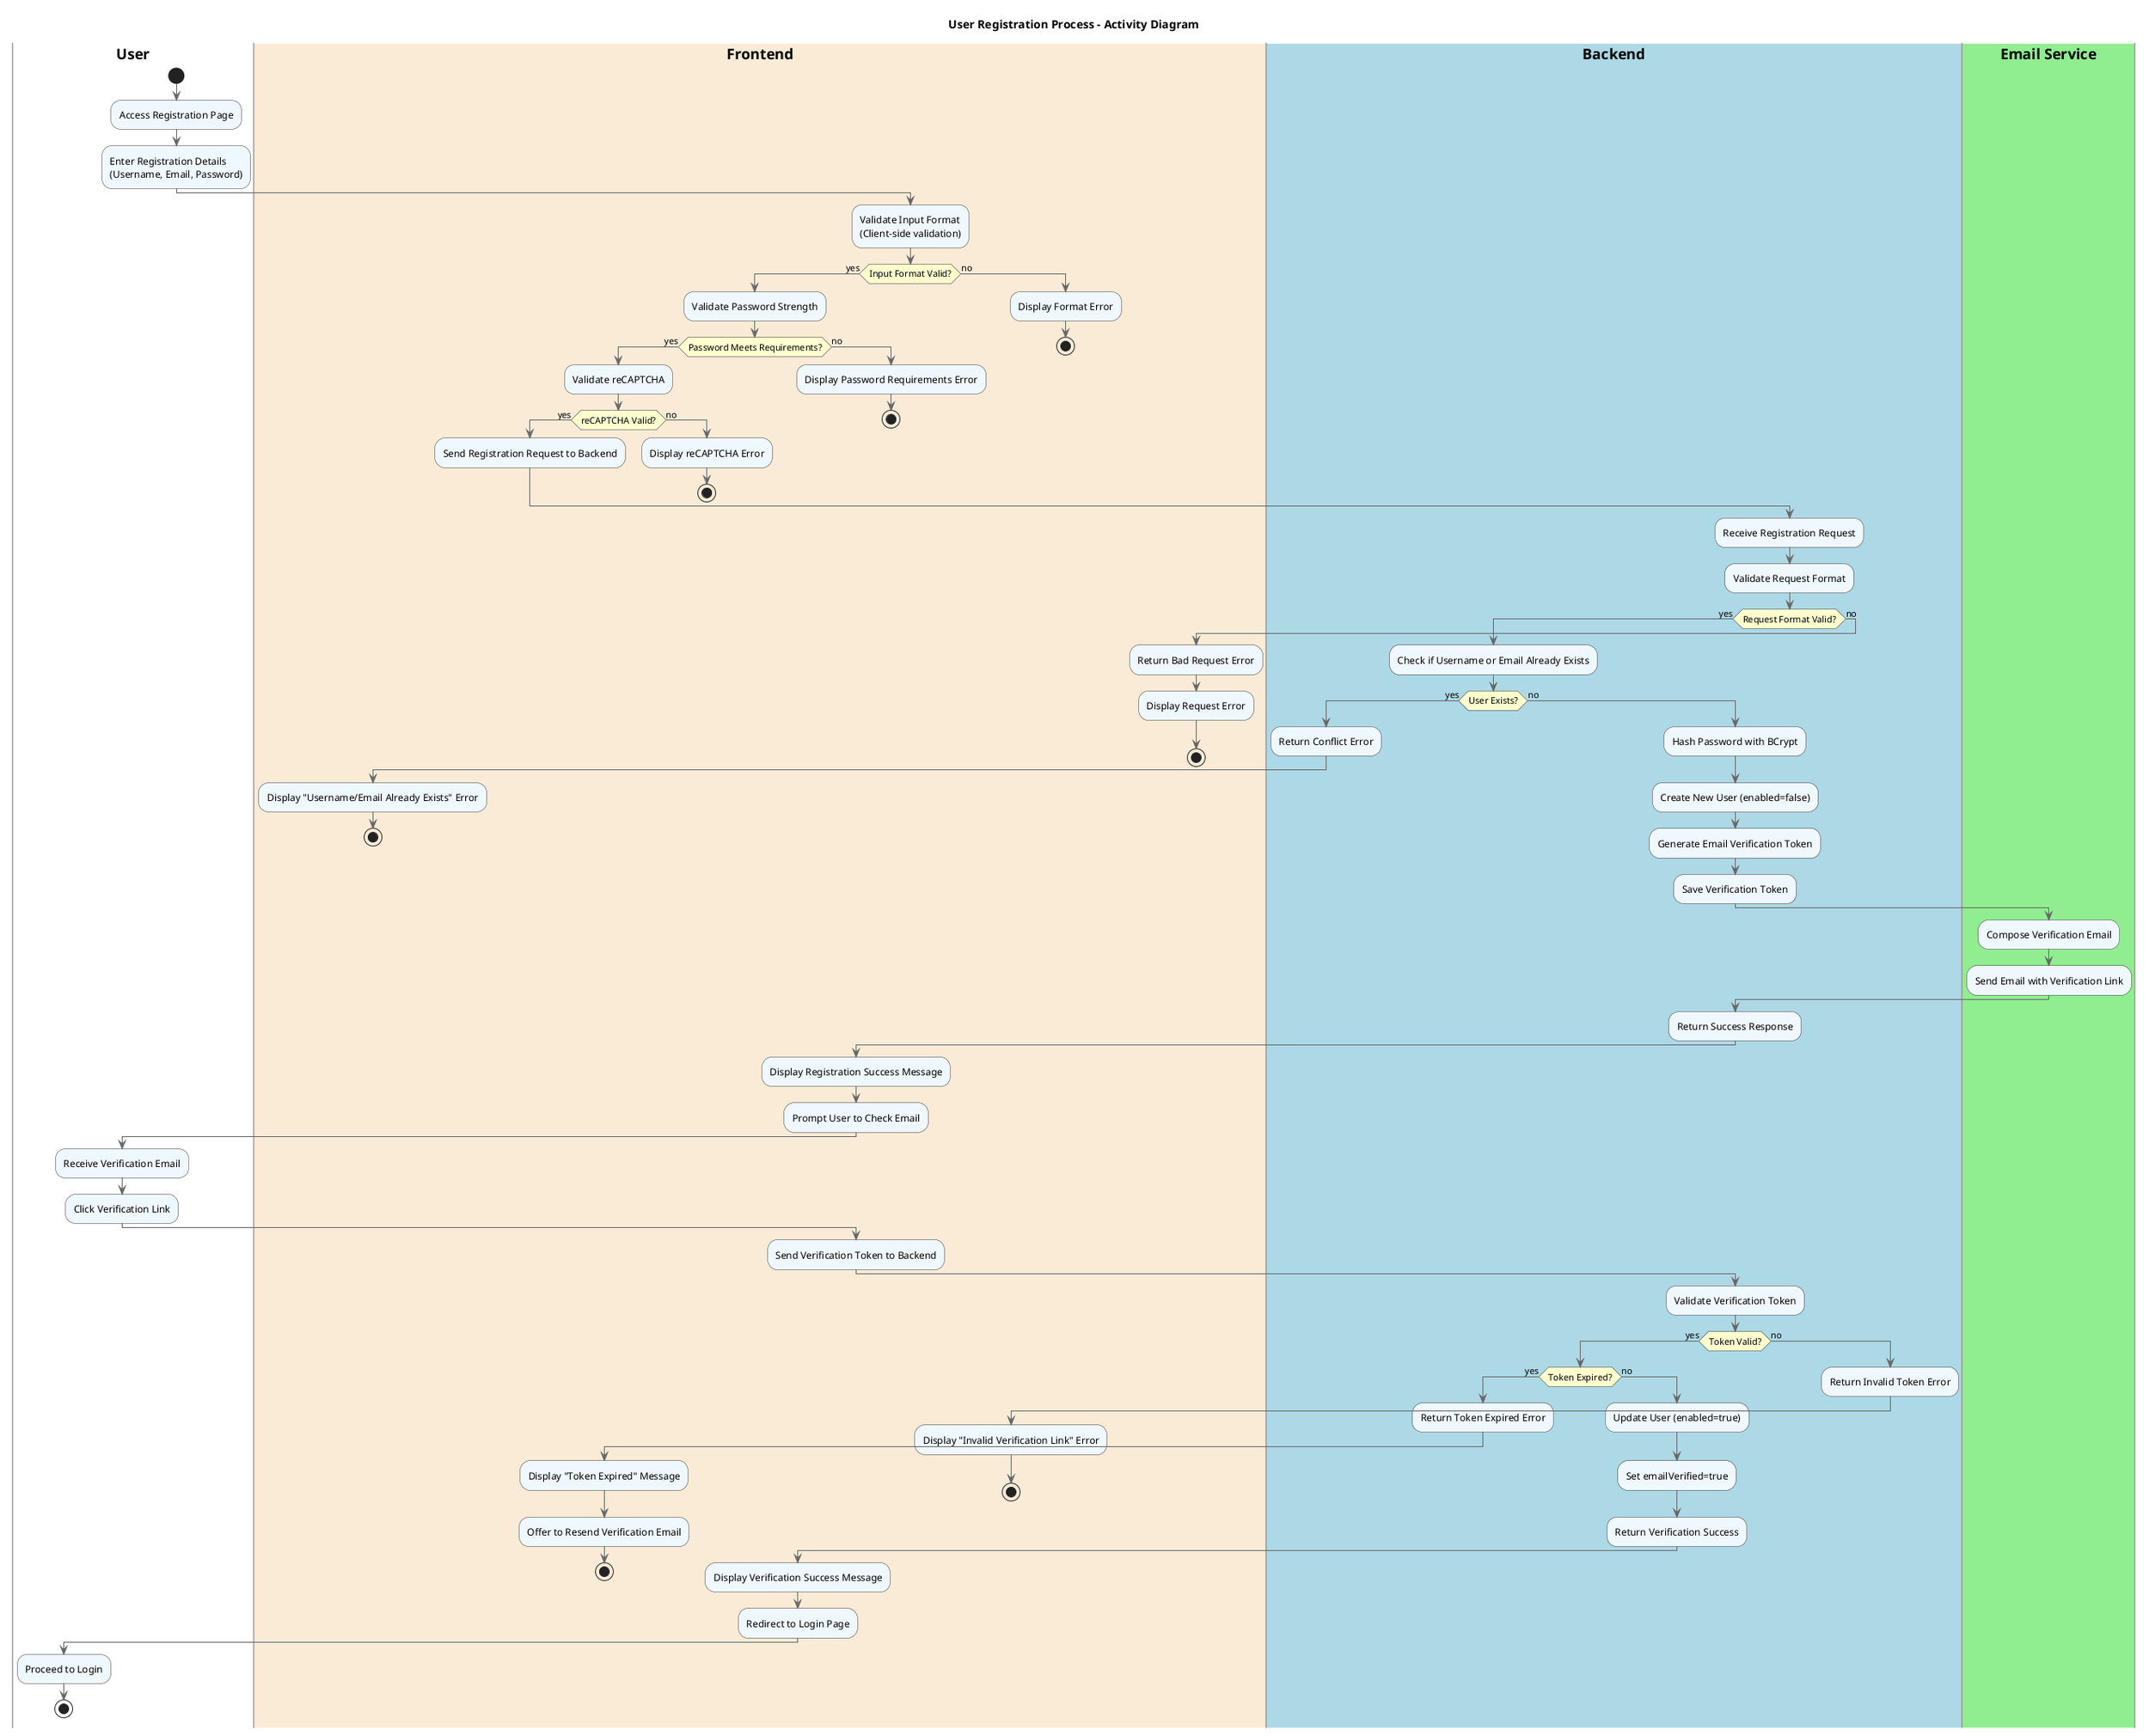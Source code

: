 @startuml UserRegistrationActivity

skinparam backgroundColor white
skinparam activityBorderColor #333333
skinparam activityBackgroundColor #F0F8FF
skinparam activityDiamondBorderColor #333333
skinparam activityDiamondBackgroundColor #FEFECE
skinparam arrowColor #666666
skinparam swimlaneBorderColor #999999
skinparam swimlaneTitleFontStyle bold

title User Registration Process - Activity Diagram

|User|
start
:Access Registration Page;
:Enter Registration Details 
(Username, Email, Password);

|#AntiqueWhite|Frontend|
:Validate Input Format 
(Client-side validation);

if (Input Format Valid?) then (yes)
  :Validate Password Strength;
  if (Password Meets Requirements?) then (yes)
    :Validate reCAPTCHA;
    if (reCAPTCHA Valid?) then (yes)
      :Send Registration Request to Backend;
    else (no)
      :Display reCAPTCHA Error;
      stop
    endif
  else (no)
    :Display Password Requirements Error;
    stop
  endif
else (no)
  :Display Format Error;
  stop
endif

|#LightBlue|Backend|
:Receive Registration Request;
:Validate Request Format;

if (Request Format Valid?) then (yes)
  :Check if Username or Email Already Exists;
  
  if (User Exists?) then (yes)
    :Return Conflict Error;
    |Frontend|
    :Display "Username/Email Already Exists" Error;
    stop
  else (no)
    |Backend|
    :Hash Password with BCrypt;
    :Create New User (enabled=false);
    :Generate Email Verification Token;
    :Save Verification Token;
    
    |#LightGreen|Email Service|
    :Compose Verification Email;
    :Send Email with Verification Link;
    
    |Backend|
    :Return Success Response;
    
    |Frontend|
    :Display Registration Success Message;
    :Prompt User to Check Email;
    
    |User|
    :Receive Verification Email;
    :Click Verification Link;
    
    |Frontend|
    :Send Verification Token to Backend;
    
    |Backend|
    :Validate Verification Token;
    
    if (Token Valid?) then (yes)
      if (Token Expired?) then (yes)
        :Return Token Expired Error;
        |Frontend|
        :Display "Token Expired" Message;
        :Offer to Resend Verification Email;
        stop
      else (no)
        |Backend|
        :Update User (enabled=true);
        :Set emailVerified=true;
        :Return Verification Success;
        
        |Frontend|
        :Display Verification Success Message;
        :Redirect to Login Page;
        
        |User|
        :Proceed to Login;
        stop
      endif
    else (no)
      |Backend|
      :Return Invalid Token Error;
      |Frontend|
      :Display "Invalid Verification Link" Error;
      stop
    endif
  endif
else (no)
  :Return Bad Request Error;
  |Frontend|
  :Display Request Error;
  stop
endif

@enduml 